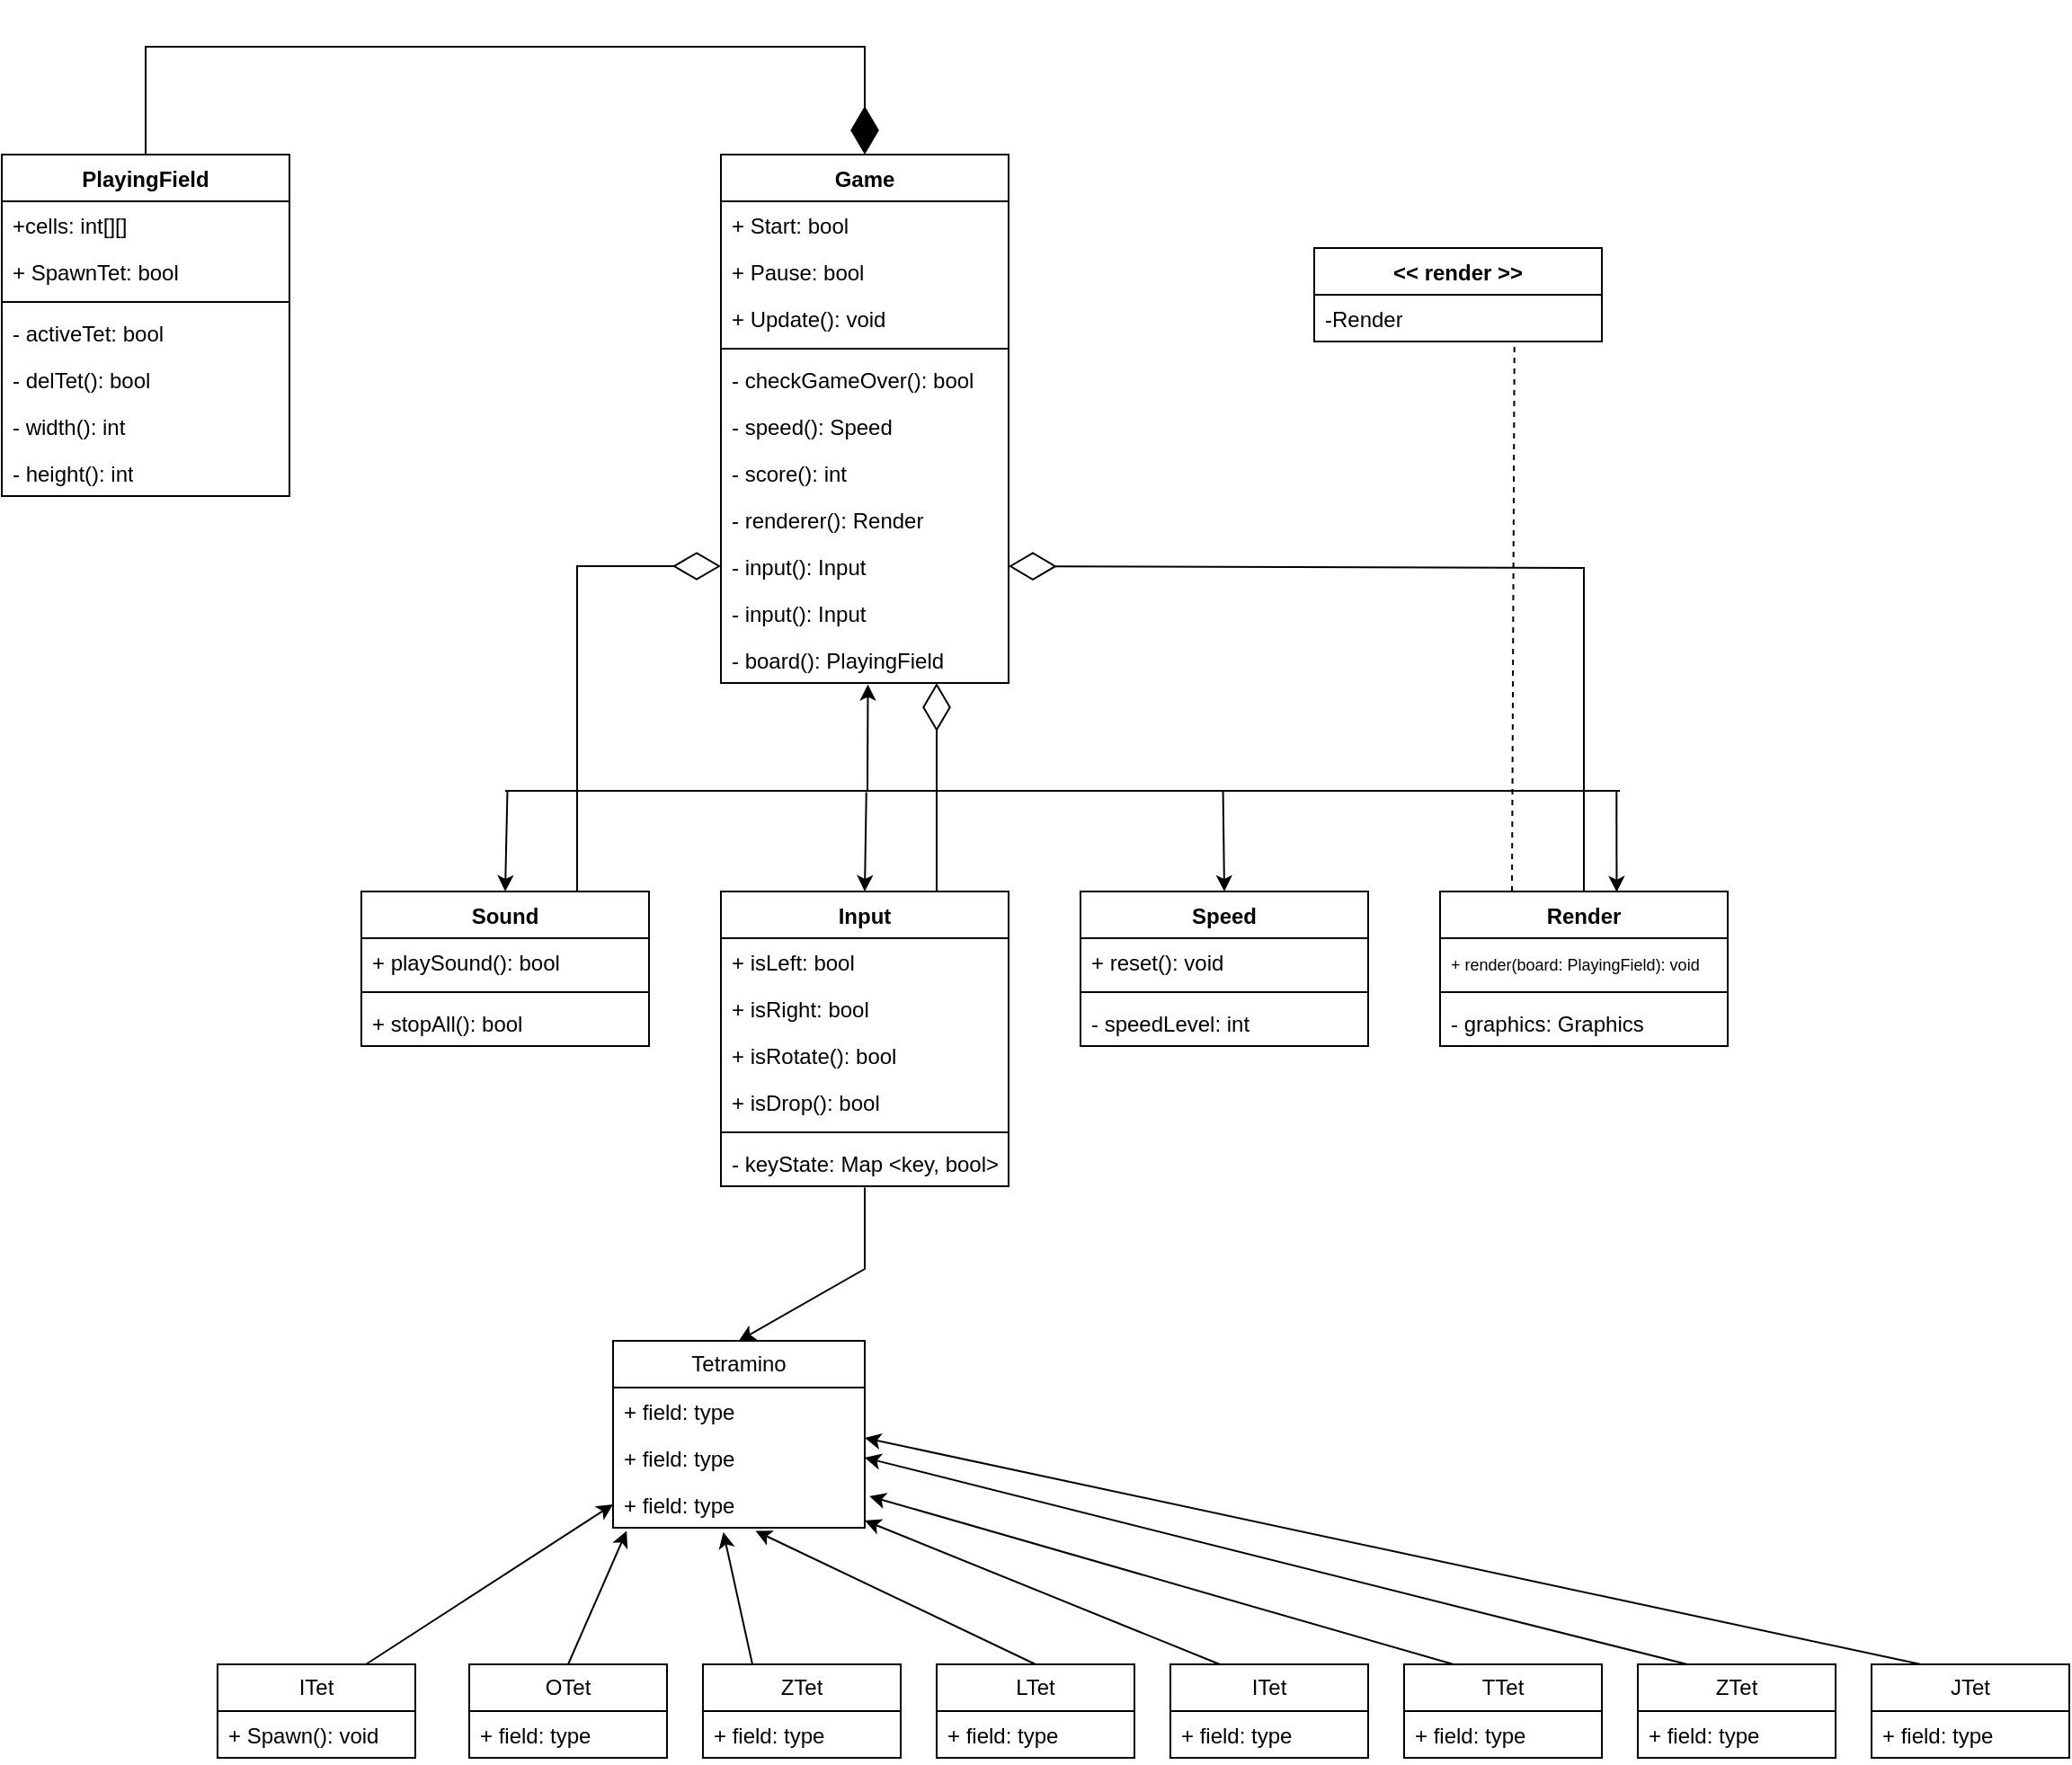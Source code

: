 <mxfile version="28.2.7">
  <diagram name="Страница — 1" id="_U_FUrz2pLbV1M_7XBdH">
    <mxGraphModel dx="1668" dy="2103" grid="1" gridSize="10" guides="1" tooltips="1" connect="1" arrows="1" fold="1" page="1" pageScale="1" pageWidth="827" pageHeight="1169" math="0" shadow="0">
      <root>
        <mxCell id="0" />
        <mxCell id="1" parent="0" />
        <mxCell id="XuUSWHWxdTHPLffls2S5-1" value="PlayingField" style="swimlane;fontStyle=1;align=center;verticalAlign=top;childLayout=stackLayout;horizontal=1;startSize=26;horizontalStack=0;resizeParent=1;resizeParentMax=0;resizeLast=0;collapsible=1;marginBottom=0;whiteSpace=wrap;html=1;" vertex="1" parent="1">
          <mxGeometry x="40" y="20" width="160" height="190" as="geometry" />
        </mxCell>
        <mxCell id="XuUSWHWxdTHPLffls2S5-34" value="+cells: int[][]" style="text;strokeColor=none;fillColor=none;align=left;verticalAlign=top;spacingLeft=4;spacingRight=4;overflow=hidden;rotatable=0;points=[[0,0.5],[1,0.5]];portConstraint=eastwest;whiteSpace=wrap;html=1;" vertex="1" parent="XuUSWHWxdTHPLffls2S5-1">
          <mxGeometry y="26" width="160" height="26" as="geometry" />
        </mxCell>
        <mxCell id="XuUSWHWxdTHPLffls2S5-36" value="+ SpawnTet: bool" style="text;strokeColor=none;fillColor=none;align=left;verticalAlign=top;spacingLeft=4;spacingRight=4;overflow=hidden;rotatable=0;points=[[0,0.5],[1,0.5]];portConstraint=eastwest;whiteSpace=wrap;html=1;" vertex="1" parent="XuUSWHWxdTHPLffls2S5-1">
          <mxGeometry y="52" width="160" height="26" as="geometry" />
        </mxCell>
        <mxCell id="XuUSWHWxdTHPLffls2S5-3" value="" style="line;strokeWidth=1;fillColor=none;align=left;verticalAlign=middle;spacingTop=-1;spacingLeft=3;spacingRight=3;rotatable=0;labelPosition=right;points=[];portConstraint=eastwest;strokeColor=inherit;" vertex="1" parent="XuUSWHWxdTHPLffls2S5-1">
          <mxGeometry y="78" width="160" height="8" as="geometry" />
        </mxCell>
        <mxCell id="XuUSWHWxdTHPLffls2S5-4" value="- activeTet: bool" style="text;strokeColor=none;fillColor=none;align=left;verticalAlign=top;spacingLeft=4;spacingRight=4;overflow=hidden;rotatable=0;points=[[0,0.5],[1,0.5]];portConstraint=eastwest;whiteSpace=wrap;html=1;" vertex="1" parent="XuUSWHWxdTHPLffls2S5-1">
          <mxGeometry y="86" width="160" height="26" as="geometry" />
        </mxCell>
        <mxCell id="XuUSWHWxdTHPLffls2S5-37" value="- delTet(): bool" style="text;strokeColor=none;fillColor=none;align=left;verticalAlign=top;spacingLeft=4;spacingRight=4;overflow=hidden;rotatable=0;points=[[0,0.5],[1,0.5]];portConstraint=eastwest;whiteSpace=wrap;html=1;" vertex="1" parent="XuUSWHWxdTHPLffls2S5-1">
          <mxGeometry y="112" width="160" height="26" as="geometry" />
        </mxCell>
        <mxCell id="XuUSWHWxdTHPLffls2S5-38" value="- width(): int" style="text;strokeColor=none;fillColor=none;align=left;verticalAlign=top;spacingLeft=4;spacingRight=4;overflow=hidden;rotatable=0;points=[[0,0.5],[1,0.5]];portConstraint=eastwest;whiteSpace=wrap;html=1;" vertex="1" parent="XuUSWHWxdTHPLffls2S5-1">
          <mxGeometry y="138" width="160" height="26" as="geometry" />
        </mxCell>
        <mxCell id="XuUSWHWxdTHPLffls2S5-39" value="- height(): int" style="text;strokeColor=none;fillColor=none;align=left;verticalAlign=top;spacingLeft=4;spacingRight=4;overflow=hidden;rotatable=0;points=[[0,0.5],[1,0.5]];portConstraint=eastwest;whiteSpace=wrap;html=1;" vertex="1" parent="XuUSWHWxdTHPLffls2S5-1">
          <mxGeometry y="164" width="160" height="26" as="geometry" />
        </mxCell>
        <mxCell id="XuUSWHWxdTHPLffls2S5-9" value="Game" style="swimlane;fontStyle=1;align=center;verticalAlign=top;childLayout=stackLayout;horizontal=1;startSize=26;horizontalStack=0;resizeParent=1;resizeParentMax=0;resizeLast=0;collapsible=1;marginBottom=0;whiteSpace=wrap;html=1;" vertex="1" parent="1">
          <mxGeometry x="440" y="20" width="160" height="294" as="geometry" />
        </mxCell>
        <mxCell id="XuUSWHWxdTHPLffls2S5-10" value="+ Start: bool" style="text;strokeColor=none;fillColor=none;align=left;verticalAlign=top;spacingLeft=4;spacingRight=4;overflow=hidden;rotatable=0;points=[[0,0.5],[1,0.5]];portConstraint=eastwest;whiteSpace=wrap;html=1;" vertex="1" parent="XuUSWHWxdTHPLffls2S5-9">
          <mxGeometry y="26" width="160" height="26" as="geometry" />
        </mxCell>
        <mxCell id="XuUSWHWxdTHPLffls2S5-40" value="+ Pause: bool" style="text;strokeColor=none;fillColor=none;align=left;verticalAlign=top;spacingLeft=4;spacingRight=4;overflow=hidden;rotatable=0;points=[[0,0.5],[1,0.5]];portConstraint=eastwest;whiteSpace=wrap;html=1;" vertex="1" parent="XuUSWHWxdTHPLffls2S5-9">
          <mxGeometry y="52" width="160" height="26" as="geometry" />
        </mxCell>
        <mxCell id="XuUSWHWxdTHPLffls2S5-41" value="+ Update(): void&amp;nbsp;" style="text;strokeColor=none;fillColor=none;align=left;verticalAlign=top;spacingLeft=4;spacingRight=4;overflow=hidden;rotatable=0;points=[[0,0.5],[1,0.5]];portConstraint=eastwest;whiteSpace=wrap;html=1;" vertex="1" parent="XuUSWHWxdTHPLffls2S5-9">
          <mxGeometry y="78" width="160" height="26" as="geometry" />
        </mxCell>
        <mxCell id="XuUSWHWxdTHPLffls2S5-11" value="" style="line;strokeWidth=1;fillColor=none;align=left;verticalAlign=middle;spacingTop=-1;spacingLeft=3;spacingRight=3;rotatable=0;labelPosition=right;points=[];portConstraint=eastwest;strokeColor=inherit;" vertex="1" parent="XuUSWHWxdTHPLffls2S5-9">
          <mxGeometry y="104" width="160" height="8" as="geometry" />
        </mxCell>
        <mxCell id="XuUSWHWxdTHPLffls2S5-12" value="- checkGameOver(): bool" style="text;strokeColor=none;fillColor=none;align=left;verticalAlign=top;spacingLeft=4;spacingRight=4;overflow=hidden;rotatable=0;points=[[0,0.5],[1,0.5]];portConstraint=eastwest;whiteSpace=wrap;html=1;" vertex="1" parent="XuUSWHWxdTHPLffls2S5-9">
          <mxGeometry y="112" width="160" height="26" as="geometry" />
        </mxCell>
        <mxCell id="XuUSWHWxdTHPLffls2S5-42" value="- speed(): Speed" style="text;strokeColor=none;fillColor=none;align=left;verticalAlign=top;spacingLeft=4;spacingRight=4;overflow=hidden;rotatable=0;points=[[0,0.5],[1,0.5]];portConstraint=eastwest;whiteSpace=wrap;html=1;" vertex="1" parent="XuUSWHWxdTHPLffls2S5-9">
          <mxGeometry y="138" width="160" height="26" as="geometry" />
        </mxCell>
        <mxCell id="XuUSWHWxdTHPLffls2S5-43" value="- score(): int" style="text;strokeColor=none;fillColor=none;align=left;verticalAlign=top;spacingLeft=4;spacingRight=4;overflow=hidden;rotatable=0;points=[[0,0.5],[1,0.5]];portConstraint=eastwest;whiteSpace=wrap;html=1;" vertex="1" parent="XuUSWHWxdTHPLffls2S5-9">
          <mxGeometry y="164" width="160" height="26" as="geometry" />
        </mxCell>
        <mxCell id="XuUSWHWxdTHPLffls2S5-44" value="- renderer(): Render" style="text;strokeColor=none;fillColor=none;align=left;verticalAlign=top;spacingLeft=4;spacingRight=4;overflow=hidden;rotatable=0;points=[[0,0.5],[1,0.5]];portConstraint=eastwest;whiteSpace=wrap;html=1;" vertex="1" parent="XuUSWHWxdTHPLffls2S5-9">
          <mxGeometry y="190" width="160" height="26" as="geometry" />
        </mxCell>
        <mxCell id="XuUSWHWxdTHPLffls2S5-45" value="- input(): Input" style="text;strokeColor=none;fillColor=none;align=left;verticalAlign=top;spacingLeft=4;spacingRight=4;overflow=hidden;rotatable=0;points=[[0,0.5],[1,0.5]];portConstraint=eastwest;whiteSpace=wrap;html=1;" vertex="1" parent="XuUSWHWxdTHPLffls2S5-9">
          <mxGeometry y="216" width="160" height="26" as="geometry" />
        </mxCell>
        <mxCell id="XuUSWHWxdTHPLffls2S5-46" value="- input(): Input" style="text;strokeColor=none;fillColor=none;align=left;verticalAlign=top;spacingLeft=4;spacingRight=4;overflow=hidden;rotatable=0;points=[[0,0.5],[1,0.5]];portConstraint=eastwest;whiteSpace=wrap;html=1;" vertex="1" parent="XuUSWHWxdTHPLffls2S5-9">
          <mxGeometry y="242" width="160" height="26" as="geometry" />
        </mxCell>
        <mxCell id="XuUSWHWxdTHPLffls2S5-47" value="- board(): PlayingField" style="text;strokeColor=none;fillColor=none;align=left;verticalAlign=top;spacingLeft=4;spacingRight=4;overflow=hidden;rotatable=0;points=[[0,0.5],[1,0.5]];portConstraint=eastwest;whiteSpace=wrap;html=1;" vertex="1" parent="XuUSWHWxdTHPLffls2S5-9">
          <mxGeometry y="268" width="160" height="26" as="geometry" />
        </mxCell>
        <mxCell id="XuUSWHWxdTHPLffls2S5-13" value="Sound" style="swimlane;fontStyle=1;align=center;verticalAlign=top;childLayout=stackLayout;horizontal=1;startSize=26;horizontalStack=0;resizeParent=1;resizeParentMax=0;resizeLast=0;collapsible=1;marginBottom=0;whiteSpace=wrap;html=1;" vertex="1" parent="1">
          <mxGeometry x="240" y="430" width="160" height="86" as="geometry" />
        </mxCell>
        <mxCell id="XuUSWHWxdTHPLffls2S5-14" value="+ playSound(): bool" style="text;strokeColor=none;fillColor=none;align=left;verticalAlign=top;spacingLeft=4;spacingRight=4;overflow=hidden;rotatable=0;points=[[0,0.5],[1,0.5]];portConstraint=eastwest;whiteSpace=wrap;html=1;" vertex="1" parent="XuUSWHWxdTHPLffls2S5-13">
          <mxGeometry y="26" width="160" height="26" as="geometry" />
        </mxCell>
        <mxCell id="XuUSWHWxdTHPLffls2S5-15" value="" style="line;strokeWidth=1;fillColor=none;align=left;verticalAlign=middle;spacingTop=-1;spacingLeft=3;spacingRight=3;rotatable=0;labelPosition=right;points=[];portConstraint=eastwest;strokeColor=inherit;" vertex="1" parent="XuUSWHWxdTHPLffls2S5-13">
          <mxGeometry y="52" width="160" height="8" as="geometry" />
        </mxCell>
        <mxCell id="XuUSWHWxdTHPLffls2S5-16" value="+ stopAll(): bool" style="text;strokeColor=none;fillColor=none;align=left;verticalAlign=top;spacingLeft=4;spacingRight=4;overflow=hidden;rotatable=0;points=[[0,0.5],[1,0.5]];portConstraint=eastwest;whiteSpace=wrap;html=1;" vertex="1" parent="XuUSWHWxdTHPLffls2S5-13">
          <mxGeometry y="60" width="160" height="26" as="geometry" />
        </mxCell>
        <mxCell id="XuUSWHWxdTHPLffls2S5-17" value="Input" style="swimlane;fontStyle=1;align=center;verticalAlign=top;childLayout=stackLayout;horizontal=1;startSize=26;horizontalStack=0;resizeParent=1;resizeParentMax=0;resizeLast=0;collapsible=1;marginBottom=0;whiteSpace=wrap;html=1;" vertex="1" parent="1">
          <mxGeometry x="440" y="430" width="160" height="164" as="geometry" />
        </mxCell>
        <mxCell id="XuUSWHWxdTHPLffls2S5-18" value="+ isLeft: bool" style="text;strokeColor=none;fillColor=none;align=left;verticalAlign=top;spacingLeft=4;spacingRight=4;overflow=hidden;rotatable=0;points=[[0,0.5],[1,0.5]];portConstraint=eastwest;whiteSpace=wrap;html=1;" vertex="1" parent="XuUSWHWxdTHPLffls2S5-17">
          <mxGeometry y="26" width="160" height="26" as="geometry" />
        </mxCell>
        <mxCell id="XuUSWHWxdTHPLffls2S5-95" value="+ isRight: bool" style="text;strokeColor=none;fillColor=none;align=left;verticalAlign=top;spacingLeft=4;spacingRight=4;overflow=hidden;rotatable=0;points=[[0,0.5],[1,0.5]];portConstraint=eastwest;whiteSpace=wrap;html=1;" vertex="1" parent="XuUSWHWxdTHPLffls2S5-17">
          <mxGeometry y="52" width="160" height="26" as="geometry" />
        </mxCell>
        <mxCell id="XuUSWHWxdTHPLffls2S5-94" value="+ isRotate(): bool" style="text;strokeColor=none;fillColor=none;align=left;verticalAlign=top;spacingLeft=4;spacingRight=4;overflow=hidden;rotatable=0;points=[[0,0.5],[1,0.5]];portConstraint=eastwest;whiteSpace=wrap;html=1;" vertex="1" parent="XuUSWHWxdTHPLffls2S5-17">
          <mxGeometry y="78" width="160" height="26" as="geometry" />
        </mxCell>
        <mxCell id="XuUSWHWxdTHPLffls2S5-93" value="+ isDrop(): bool" style="text;strokeColor=none;fillColor=none;align=left;verticalAlign=top;spacingLeft=4;spacingRight=4;overflow=hidden;rotatable=0;points=[[0,0.5],[1,0.5]];portConstraint=eastwest;whiteSpace=wrap;html=1;" vertex="1" parent="XuUSWHWxdTHPLffls2S5-17">
          <mxGeometry y="104" width="160" height="26" as="geometry" />
        </mxCell>
        <mxCell id="XuUSWHWxdTHPLffls2S5-19" value="" style="line;strokeWidth=1;fillColor=none;align=left;verticalAlign=middle;spacingTop=-1;spacingLeft=3;spacingRight=3;rotatable=0;labelPosition=right;points=[];portConstraint=eastwest;strokeColor=inherit;" vertex="1" parent="XuUSWHWxdTHPLffls2S5-17">
          <mxGeometry y="130" width="160" height="8" as="geometry" />
        </mxCell>
        <mxCell id="XuUSWHWxdTHPLffls2S5-20" value="- keyState: Map &amp;lt;key, bool&amp;gt;" style="text;strokeColor=none;fillColor=none;align=left;verticalAlign=top;spacingLeft=4;spacingRight=4;overflow=hidden;rotatable=0;points=[[0,0.5],[1,0.5]];portConstraint=eastwest;whiteSpace=wrap;html=1;" vertex="1" parent="XuUSWHWxdTHPLffls2S5-17">
          <mxGeometry y="138" width="160" height="26" as="geometry" />
        </mxCell>
        <mxCell id="XuUSWHWxdTHPLffls2S5-21" value="Speed" style="swimlane;fontStyle=1;align=center;verticalAlign=top;childLayout=stackLayout;horizontal=1;startSize=26;horizontalStack=0;resizeParent=1;resizeParentMax=0;resizeLast=0;collapsible=1;marginBottom=0;whiteSpace=wrap;html=1;" vertex="1" parent="1">
          <mxGeometry x="640" y="430" width="160" height="86" as="geometry" />
        </mxCell>
        <mxCell id="XuUSWHWxdTHPLffls2S5-22" value="+ reset(): void" style="text;strokeColor=none;fillColor=none;align=left;verticalAlign=top;spacingLeft=4;spacingRight=4;overflow=hidden;rotatable=0;points=[[0,0.5],[1,0.5]];portConstraint=eastwest;whiteSpace=wrap;html=1;" vertex="1" parent="XuUSWHWxdTHPLffls2S5-21">
          <mxGeometry y="26" width="160" height="26" as="geometry" />
        </mxCell>
        <mxCell id="XuUSWHWxdTHPLffls2S5-23" value="" style="line;strokeWidth=1;fillColor=none;align=left;verticalAlign=middle;spacingTop=-1;spacingLeft=3;spacingRight=3;rotatable=0;labelPosition=right;points=[];portConstraint=eastwest;strokeColor=inherit;" vertex="1" parent="XuUSWHWxdTHPLffls2S5-21">
          <mxGeometry y="52" width="160" height="8" as="geometry" />
        </mxCell>
        <mxCell id="XuUSWHWxdTHPLffls2S5-24" value="- speedLevel: int" style="text;strokeColor=none;fillColor=none;align=left;verticalAlign=top;spacingLeft=4;spacingRight=4;overflow=hidden;rotatable=0;points=[[0,0.5],[1,0.5]];portConstraint=eastwest;whiteSpace=wrap;html=1;" vertex="1" parent="XuUSWHWxdTHPLffls2S5-21">
          <mxGeometry y="60" width="160" height="26" as="geometry" />
        </mxCell>
        <mxCell id="XuUSWHWxdTHPLffls2S5-25" value="Render" style="swimlane;fontStyle=1;align=center;verticalAlign=top;childLayout=stackLayout;horizontal=1;startSize=26;horizontalStack=0;resizeParent=1;resizeParentMax=0;resizeLast=0;collapsible=1;marginBottom=0;whiteSpace=wrap;html=1;" vertex="1" parent="1">
          <mxGeometry x="840" y="430" width="160" height="86" as="geometry" />
        </mxCell>
        <mxCell id="XuUSWHWxdTHPLffls2S5-26" value="&lt;font style=&quot;font-size: 9px;&quot;&gt;+ render(board: PlayingField): void&lt;/font&gt;" style="text;strokeColor=none;fillColor=none;align=left;verticalAlign=top;spacingLeft=4;spacingRight=4;overflow=hidden;rotatable=0;points=[[0,0.5],[1,0.5]];portConstraint=eastwest;whiteSpace=wrap;html=1;" vertex="1" parent="XuUSWHWxdTHPLffls2S5-25">
          <mxGeometry y="26" width="160" height="26" as="geometry" />
        </mxCell>
        <mxCell id="XuUSWHWxdTHPLffls2S5-27" value="" style="line;strokeWidth=1;fillColor=none;align=left;verticalAlign=middle;spacingTop=-1;spacingLeft=3;spacingRight=3;rotatable=0;labelPosition=right;points=[];portConstraint=eastwest;strokeColor=inherit;" vertex="1" parent="XuUSWHWxdTHPLffls2S5-25">
          <mxGeometry y="52" width="160" height="8" as="geometry" />
        </mxCell>
        <mxCell id="XuUSWHWxdTHPLffls2S5-28" value="- graphics: Graphics" style="text;strokeColor=none;fillColor=none;align=left;verticalAlign=top;spacingLeft=4;spacingRight=4;overflow=hidden;rotatable=0;points=[[0,0.5],[1,0.5]];portConstraint=eastwest;whiteSpace=wrap;html=1;" vertex="1" parent="XuUSWHWxdTHPLffls2S5-25">
          <mxGeometry y="60" width="160" height="26" as="geometry" />
        </mxCell>
        <mxCell id="XuUSWHWxdTHPLffls2S5-48" value="" style="line;strokeWidth=1;fillColor=none;align=left;verticalAlign=middle;spacingTop=-1;spacingLeft=3;spacingRight=3;rotatable=0;labelPosition=right;points=[];portConstraint=eastwest;strokeColor=inherit;" vertex="1" parent="1">
          <mxGeometry x="320" y="370" width="620" height="8" as="geometry" />
        </mxCell>
        <mxCell id="XuUSWHWxdTHPLffls2S5-54" value="" style="endArrow=classic;html=1;rounded=0;entryX=0.5;entryY=0;entryDx=0;entryDy=0;exitX=0.002;exitY=0.5;exitDx=0;exitDy=0;exitPerimeter=0;" edge="1" parent="1" source="XuUSWHWxdTHPLffls2S5-48" target="XuUSWHWxdTHPLffls2S5-13">
          <mxGeometry width="50" height="50" relative="1" as="geometry">
            <mxPoint x="260" y="410" as="sourcePoint" />
            <mxPoint x="310" y="360" as="targetPoint" />
          </mxGeometry>
        </mxCell>
        <mxCell id="XuUSWHWxdTHPLffls2S5-55" value="" style="endArrow=classic;html=1;rounded=0;exitX=0.324;exitY=0.6;exitDx=0;exitDy=0;exitPerimeter=0;entryX=0.5;entryY=0;entryDx=0;entryDy=0;" edge="1" parent="1" source="XuUSWHWxdTHPLffls2S5-48" target="XuUSWHWxdTHPLffls2S5-17">
          <mxGeometry width="50" height="50" relative="1" as="geometry">
            <mxPoint x="260" y="410" as="sourcePoint" />
            <mxPoint x="310" y="360" as="targetPoint" />
          </mxGeometry>
        </mxCell>
        <mxCell id="XuUSWHWxdTHPLffls2S5-56" value="" style="endArrow=classic;html=1;rounded=0;exitX=0.644;exitY=0.5;exitDx=0;exitDy=0;exitPerimeter=0;entryX=0.5;entryY=0;entryDx=0;entryDy=0;" edge="1" parent="1" source="XuUSWHWxdTHPLffls2S5-48" target="XuUSWHWxdTHPLffls2S5-21">
          <mxGeometry width="50" height="50" relative="1" as="geometry">
            <mxPoint x="560" y="410" as="sourcePoint" />
            <mxPoint x="610" y="360" as="targetPoint" />
          </mxGeometry>
        </mxCell>
        <mxCell id="XuUSWHWxdTHPLffls2S5-57" value="" style="endArrow=classic;html=1;rounded=0;exitX=0.997;exitY=0.45;exitDx=0;exitDy=0;exitPerimeter=0;entryX=0.614;entryY=0.005;entryDx=0;entryDy=0;entryPerimeter=0;" edge="1" parent="1" source="XuUSWHWxdTHPLffls2S5-48" target="XuUSWHWxdTHPLffls2S5-25">
          <mxGeometry width="50" height="50" relative="1" as="geometry">
            <mxPoint x="870" y="410" as="sourcePoint" />
            <mxPoint x="920" y="360" as="targetPoint" />
          </mxGeometry>
        </mxCell>
        <mxCell id="XuUSWHWxdTHPLffls2S5-58" value="" style="endArrow=classic;html=1;rounded=0;exitX=0.325;exitY=0.5;exitDx=0;exitDy=0;exitPerimeter=0;entryX=0.511;entryY=1.031;entryDx=0;entryDy=0;entryPerimeter=0;" edge="1" parent="1" source="XuUSWHWxdTHPLffls2S5-48" target="XuUSWHWxdTHPLffls2S5-47">
          <mxGeometry width="50" height="50" relative="1" as="geometry">
            <mxPoint x="510" y="410" as="sourcePoint" />
            <mxPoint x="560" y="360" as="targetPoint" />
          </mxGeometry>
        </mxCell>
        <mxCell id="XuUSWHWxdTHPLffls2S5-72" value="ITet" style="swimlane;fontStyle=0;childLayout=stackLayout;horizontal=1;startSize=26;fillColor=none;horizontalStack=0;resizeParent=1;resizeParentMax=0;resizeLast=0;collapsible=1;marginBottom=0;whiteSpace=wrap;html=1;" vertex="1" parent="1">
          <mxGeometry x="160" y="860" width="110" height="52" as="geometry" />
        </mxCell>
        <mxCell id="XuUSWHWxdTHPLffls2S5-73" value="+ Spawn(): void" style="text;strokeColor=none;fillColor=none;align=left;verticalAlign=top;spacingLeft=4;spacingRight=4;overflow=hidden;rotatable=0;points=[[0,0.5],[1,0.5]];portConstraint=eastwest;whiteSpace=wrap;html=1;" vertex="1" parent="XuUSWHWxdTHPLffls2S5-72">
          <mxGeometry y="26" width="110" height="26" as="geometry" />
        </mxCell>
        <mxCell id="XuUSWHWxdTHPLffls2S5-74" value="OTet" style="swimlane;fontStyle=0;childLayout=stackLayout;horizontal=1;startSize=26;fillColor=none;horizontalStack=0;resizeParent=1;resizeParentMax=0;resizeLast=0;collapsible=1;marginBottom=0;whiteSpace=wrap;html=1;" vertex="1" parent="1">
          <mxGeometry x="300" y="860" width="110" height="52" as="geometry" />
        </mxCell>
        <mxCell id="XuUSWHWxdTHPLffls2S5-75" value="+ field: type" style="text;strokeColor=none;fillColor=none;align=left;verticalAlign=top;spacingLeft=4;spacingRight=4;overflow=hidden;rotatable=0;points=[[0,0.5],[1,0.5]];portConstraint=eastwest;whiteSpace=wrap;html=1;" vertex="1" parent="XuUSWHWxdTHPLffls2S5-74">
          <mxGeometry y="26" width="110" height="26" as="geometry" />
        </mxCell>
        <mxCell id="XuUSWHWxdTHPLffls2S5-76" value="ZTet" style="swimlane;fontStyle=0;childLayout=stackLayout;horizontal=1;startSize=26;fillColor=none;horizontalStack=0;resizeParent=1;resizeParentMax=0;resizeLast=0;collapsible=1;marginBottom=0;whiteSpace=wrap;html=1;" vertex="1" parent="1">
          <mxGeometry x="430" y="860" width="110" height="52" as="geometry" />
        </mxCell>
        <mxCell id="XuUSWHWxdTHPLffls2S5-77" value="+ field: type" style="text;strokeColor=none;fillColor=none;align=left;verticalAlign=top;spacingLeft=4;spacingRight=4;overflow=hidden;rotatable=0;points=[[0,0.5],[1,0.5]];portConstraint=eastwest;whiteSpace=wrap;html=1;" vertex="1" parent="XuUSWHWxdTHPLffls2S5-76">
          <mxGeometry y="26" width="110" height="26" as="geometry" />
        </mxCell>
        <mxCell id="XuUSWHWxdTHPLffls2S5-78" value="LTet" style="swimlane;fontStyle=0;childLayout=stackLayout;horizontal=1;startSize=26;fillColor=none;horizontalStack=0;resizeParent=1;resizeParentMax=0;resizeLast=0;collapsible=1;marginBottom=0;whiteSpace=wrap;html=1;" vertex="1" parent="1">
          <mxGeometry x="560" y="860" width="110" height="52" as="geometry" />
        </mxCell>
        <mxCell id="XuUSWHWxdTHPLffls2S5-79" value="+ field: type" style="text;strokeColor=none;fillColor=none;align=left;verticalAlign=top;spacingLeft=4;spacingRight=4;overflow=hidden;rotatable=0;points=[[0,0.5],[1,0.5]];portConstraint=eastwest;whiteSpace=wrap;html=1;" vertex="1" parent="XuUSWHWxdTHPLffls2S5-78">
          <mxGeometry y="26" width="110" height="26" as="geometry" />
        </mxCell>
        <mxCell id="XuUSWHWxdTHPLffls2S5-80" value="ITet" style="swimlane;fontStyle=0;childLayout=stackLayout;horizontal=1;startSize=26;fillColor=none;horizontalStack=0;resizeParent=1;resizeParentMax=0;resizeLast=0;collapsible=1;marginBottom=0;whiteSpace=wrap;html=1;" vertex="1" parent="1">
          <mxGeometry x="690" y="860" width="110" height="52" as="geometry" />
        </mxCell>
        <mxCell id="XuUSWHWxdTHPLffls2S5-81" value="+ field: type" style="text;strokeColor=none;fillColor=none;align=left;verticalAlign=top;spacingLeft=4;spacingRight=4;overflow=hidden;rotatable=0;points=[[0,0.5],[1,0.5]];portConstraint=eastwest;whiteSpace=wrap;html=1;" vertex="1" parent="XuUSWHWxdTHPLffls2S5-80">
          <mxGeometry y="26" width="110" height="26" as="geometry" />
        </mxCell>
        <mxCell id="XuUSWHWxdTHPLffls2S5-82" value="TTet" style="swimlane;fontStyle=0;childLayout=stackLayout;horizontal=1;startSize=26;fillColor=none;horizontalStack=0;resizeParent=1;resizeParentMax=0;resizeLast=0;collapsible=1;marginBottom=0;whiteSpace=wrap;html=1;" vertex="1" parent="1">
          <mxGeometry x="820" y="860" width="110" height="52" as="geometry" />
        </mxCell>
        <mxCell id="XuUSWHWxdTHPLffls2S5-83" value="+ field: type" style="text;strokeColor=none;fillColor=none;align=left;verticalAlign=top;spacingLeft=4;spacingRight=4;overflow=hidden;rotatable=0;points=[[0,0.5],[1,0.5]];portConstraint=eastwest;whiteSpace=wrap;html=1;" vertex="1" parent="XuUSWHWxdTHPLffls2S5-82">
          <mxGeometry y="26" width="110" height="26" as="geometry" />
        </mxCell>
        <mxCell id="XuUSWHWxdTHPLffls2S5-84" value="ZTet" style="swimlane;fontStyle=0;childLayout=stackLayout;horizontal=1;startSize=26;fillColor=none;horizontalStack=0;resizeParent=1;resizeParentMax=0;resizeLast=0;collapsible=1;marginBottom=0;whiteSpace=wrap;html=1;" vertex="1" parent="1">
          <mxGeometry x="950" y="860" width="110" height="52" as="geometry" />
        </mxCell>
        <mxCell id="XuUSWHWxdTHPLffls2S5-85" value="+ field: type" style="text;strokeColor=none;fillColor=none;align=left;verticalAlign=top;spacingLeft=4;spacingRight=4;overflow=hidden;rotatable=0;points=[[0,0.5],[1,0.5]];portConstraint=eastwest;whiteSpace=wrap;html=1;" vertex="1" parent="XuUSWHWxdTHPLffls2S5-84">
          <mxGeometry y="26" width="110" height="26" as="geometry" />
        </mxCell>
        <mxCell id="XuUSWHWxdTHPLffls2S5-86" value="JTet" style="swimlane;fontStyle=0;childLayout=stackLayout;horizontal=1;startSize=26;fillColor=none;horizontalStack=0;resizeParent=1;resizeParentMax=0;resizeLast=0;collapsible=1;marginBottom=0;whiteSpace=wrap;html=1;" vertex="1" parent="1">
          <mxGeometry x="1080" y="860" width="110" height="52" as="geometry" />
        </mxCell>
        <mxCell id="XuUSWHWxdTHPLffls2S5-87" value="+ field: type" style="text;strokeColor=none;fillColor=none;align=left;verticalAlign=top;spacingLeft=4;spacingRight=4;overflow=hidden;rotatable=0;points=[[0,0.5],[1,0.5]];portConstraint=eastwest;whiteSpace=wrap;html=1;" vertex="1" parent="XuUSWHWxdTHPLffls2S5-86">
          <mxGeometry y="26" width="110" height="26" as="geometry" />
        </mxCell>
        <mxCell id="XuUSWHWxdTHPLffls2S5-88" value="Tetramino" style="swimlane;fontStyle=0;childLayout=stackLayout;horizontal=1;startSize=26;fillColor=none;horizontalStack=0;resizeParent=1;resizeParentMax=0;resizeLast=0;collapsible=1;marginBottom=0;whiteSpace=wrap;html=1;" vertex="1" parent="1">
          <mxGeometry x="380" y="680" width="140" height="104" as="geometry" />
        </mxCell>
        <mxCell id="XuUSWHWxdTHPLffls2S5-89" value="+ field: type" style="text;strokeColor=none;fillColor=none;align=left;verticalAlign=top;spacingLeft=4;spacingRight=4;overflow=hidden;rotatable=0;points=[[0,0.5],[1,0.5]];portConstraint=eastwest;whiteSpace=wrap;html=1;" vertex="1" parent="XuUSWHWxdTHPLffls2S5-88">
          <mxGeometry y="26" width="140" height="26" as="geometry" />
        </mxCell>
        <mxCell id="XuUSWHWxdTHPLffls2S5-90" value="+ field: type" style="text;strokeColor=none;fillColor=none;align=left;verticalAlign=top;spacingLeft=4;spacingRight=4;overflow=hidden;rotatable=0;points=[[0,0.5],[1,0.5]];portConstraint=eastwest;whiteSpace=wrap;html=1;" vertex="1" parent="XuUSWHWxdTHPLffls2S5-88">
          <mxGeometry y="52" width="140" height="26" as="geometry" />
        </mxCell>
        <mxCell id="XuUSWHWxdTHPLffls2S5-91" value="+ field: type" style="text;strokeColor=none;fillColor=none;align=left;verticalAlign=top;spacingLeft=4;spacingRight=4;overflow=hidden;rotatable=0;points=[[0,0.5],[1,0.5]];portConstraint=eastwest;whiteSpace=wrap;html=1;" vertex="1" parent="XuUSWHWxdTHPLffls2S5-88">
          <mxGeometry y="78" width="140" height="26" as="geometry" />
        </mxCell>
        <mxCell id="XuUSWHWxdTHPLffls2S5-101" value="&amp;lt;&amp;lt; render &amp;gt;&amp;gt;" style="swimlane;fontStyle=1;align=center;verticalAlign=top;childLayout=stackLayout;horizontal=1;startSize=26;horizontalStack=0;resizeParent=1;resizeParentMax=0;resizeLast=0;collapsible=1;marginBottom=0;whiteSpace=wrap;html=1;" vertex="1" parent="1">
          <mxGeometry x="770" y="72" width="160" height="52" as="geometry" />
        </mxCell>
        <mxCell id="XuUSWHWxdTHPLffls2S5-104" value="-Render" style="text;strokeColor=none;fillColor=none;align=left;verticalAlign=top;spacingLeft=4;spacingRight=4;overflow=hidden;rotatable=0;points=[[0,0.5],[1,0.5]];portConstraint=eastwest;whiteSpace=wrap;html=1;" vertex="1" parent="XuUSWHWxdTHPLffls2S5-101">
          <mxGeometry y="26" width="160" height="26" as="geometry" />
        </mxCell>
        <mxCell id="XuUSWHWxdTHPLffls2S5-106" value="" style="endArrow=diamondThin;endFill=1;endSize=24;html=1;rounded=0;exitX=0.5;exitY=0;exitDx=0;exitDy=0;entryX=0.5;entryY=0;entryDx=0;entryDy=0;" edge="1" parent="1" source="XuUSWHWxdTHPLffls2S5-1" target="XuUSWHWxdTHPLffls2S5-9">
          <mxGeometry width="160" relative="1" as="geometry">
            <mxPoint x="410" y="150" as="sourcePoint" />
            <mxPoint x="570" y="150" as="targetPoint" />
            <Array as="points">
              <mxPoint x="120" y="-40" />
              <mxPoint x="320" y="-40" />
              <mxPoint x="520" y="-40" />
            </Array>
          </mxGeometry>
        </mxCell>
        <mxCell id="XuUSWHWxdTHPLffls2S5-107" value="" style="endArrow=diamondThin;endFill=0;endSize=24;html=1;rounded=0;exitX=0.5;exitY=0;exitDx=0;exitDy=0;entryX=1;entryY=0.5;entryDx=0;entryDy=0;" edge="1" parent="1" source="XuUSWHWxdTHPLffls2S5-25" target="XuUSWHWxdTHPLffls2S5-45">
          <mxGeometry width="160" relative="1" as="geometry">
            <mxPoint x="410" y="360" as="sourcePoint" />
            <mxPoint x="570" y="360" as="targetPoint" />
            <Array as="points">
              <mxPoint x="920" y="250" />
            </Array>
          </mxGeometry>
        </mxCell>
        <mxCell id="XuUSWHWxdTHPLffls2S5-108" value="" style="endArrow=diamondThin;endFill=0;endSize=24;html=1;rounded=0;exitX=0.75;exitY=0;exitDx=0;exitDy=0;entryX=0.75;entryY=1;entryDx=0;entryDy=0;" edge="1" parent="1" source="XuUSWHWxdTHPLffls2S5-17" target="XuUSWHWxdTHPLffls2S5-9">
          <mxGeometry width="160" relative="1" as="geometry">
            <mxPoint x="410" y="290" as="sourcePoint" />
            <mxPoint x="570" y="290" as="targetPoint" />
          </mxGeometry>
        </mxCell>
        <mxCell id="XuUSWHWxdTHPLffls2S5-109" value="" style="endArrow=diamondThin;endFill=0;endSize=24;html=1;rounded=0;exitX=0.75;exitY=0;exitDx=0;exitDy=0;entryX=0;entryY=0.5;entryDx=0;entryDy=0;" edge="1" parent="1" source="XuUSWHWxdTHPLffls2S5-13" target="XuUSWHWxdTHPLffls2S5-45">
          <mxGeometry width="160" relative="1" as="geometry">
            <mxPoint x="410" y="290" as="sourcePoint" />
            <mxPoint x="570" y="290" as="targetPoint" />
            <Array as="points">
              <mxPoint x="360" y="249" />
            </Array>
          </mxGeometry>
        </mxCell>
        <mxCell id="XuUSWHWxdTHPLffls2S5-110" value="" style="endArrow=none;dashed=1;html=1;rounded=0;exitX=0.25;exitY=0;exitDx=0;exitDy=0;entryX=0.696;entryY=1.094;entryDx=0;entryDy=0;entryPerimeter=0;" edge="1" parent="1" source="XuUSWHWxdTHPLffls2S5-25" target="XuUSWHWxdTHPLffls2S5-104">
          <mxGeometry width="50" height="50" relative="1" as="geometry">
            <mxPoint x="620" y="320" as="sourcePoint" />
            <mxPoint x="670" y="270" as="targetPoint" />
          </mxGeometry>
        </mxCell>
        <mxCell id="XuUSWHWxdTHPLffls2S5-111" value="" style="endArrow=classic;html=1;rounded=0;exitX=0.5;exitY=1.028;exitDx=0;exitDy=0;exitPerimeter=0;entryX=0.5;entryY=0;entryDx=0;entryDy=0;" edge="1" parent="1" source="XuUSWHWxdTHPLffls2S5-20" target="XuUSWHWxdTHPLffls2S5-88">
          <mxGeometry width="50" height="50" relative="1" as="geometry">
            <mxPoint x="620" y="590" as="sourcePoint" />
            <mxPoint x="670" y="540" as="targetPoint" />
            <Array as="points">
              <mxPoint x="520" y="640" />
            </Array>
          </mxGeometry>
        </mxCell>
        <mxCell id="XuUSWHWxdTHPLffls2S5-112" value="" style="endArrow=classic;html=1;rounded=0;exitX=0.75;exitY=0;exitDx=0;exitDy=0;entryX=0;entryY=0.5;entryDx=0;entryDy=0;" edge="1" parent="1" source="XuUSWHWxdTHPLffls2S5-72" target="XuUSWHWxdTHPLffls2S5-91">
          <mxGeometry width="50" height="50" relative="1" as="geometry">
            <mxPoint x="620" y="870" as="sourcePoint" />
            <mxPoint x="670" y="820" as="targetPoint" />
          </mxGeometry>
        </mxCell>
        <mxCell id="XuUSWHWxdTHPLffls2S5-113" value="" style="endArrow=classic;html=1;rounded=0;exitX=0.5;exitY=0;exitDx=0;exitDy=0;entryX=0.054;entryY=1.068;entryDx=0;entryDy=0;entryPerimeter=0;" edge="1" parent="1" source="XuUSWHWxdTHPLffls2S5-74" target="XuUSWHWxdTHPLffls2S5-91">
          <mxGeometry width="50" height="50" relative="1" as="geometry">
            <mxPoint x="620" y="870" as="sourcePoint" />
            <mxPoint x="670" y="820" as="targetPoint" />
          </mxGeometry>
        </mxCell>
        <mxCell id="XuUSWHWxdTHPLffls2S5-114" value="" style="endArrow=classic;html=1;rounded=0;exitX=0.25;exitY=0;exitDx=0;exitDy=0;entryX=0.438;entryY=1.094;entryDx=0;entryDy=0;entryPerimeter=0;" edge="1" parent="1" source="XuUSWHWxdTHPLffls2S5-76" target="XuUSWHWxdTHPLffls2S5-91">
          <mxGeometry width="50" height="50" relative="1" as="geometry">
            <mxPoint x="530" y="870" as="sourcePoint" />
            <mxPoint x="580" y="820" as="targetPoint" />
          </mxGeometry>
        </mxCell>
        <mxCell id="XuUSWHWxdTHPLffls2S5-115" value="" style="endArrow=classic;html=1;rounded=0;exitX=0.5;exitY=0;exitDx=0;exitDy=0;entryX=0.566;entryY=1.068;entryDx=0;entryDy=0;entryPerimeter=0;" edge="1" parent="1" source="XuUSWHWxdTHPLffls2S5-78" target="XuUSWHWxdTHPLffls2S5-91">
          <mxGeometry width="50" height="50" relative="1" as="geometry">
            <mxPoint x="600" y="880" as="sourcePoint" />
            <mxPoint x="650" y="830" as="targetPoint" />
          </mxGeometry>
        </mxCell>
        <mxCell id="XuUSWHWxdTHPLffls2S5-116" value="" style="endArrow=classic;html=1;rounded=0;exitX=0.25;exitY=0;exitDx=0;exitDy=0;" edge="1" parent="1" source="XuUSWHWxdTHPLffls2S5-80">
          <mxGeometry width="50" height="50" relative="1" as="geometry">
            <mxPoint x="470" y="830" as="sourcePoint" />
            <mxPoint x="520" y="780" as="targetPoint" />
          </mxGeometry>
        </mxCell>
        <mxCell id="XuUSWHWxdTHPLffls2S5-117" value="" style="endArrow=classic;html=1;rounded=0;exitX=0.25;exitY=0;exitDx=0;exitDy=0;entryX=1.019;entryY=0.325;entryDx=0;entryDy=0;entryPerimeter=0;" edge="1" parent="1" source="XuUSWHWxdTHPLffls2S5-82" target="XuUSWHWxdTHPLffls2S5-91">
          <mxGeometry width="50" height="50" relative="1" as="geometry">
            <mxPoint x="790" y="830" as="sourcePoint" />
            <mxPoint x="840" y="780" as="targetPoint" />
          </mxGeometry>
        </mxCell>
        <mxCell id="XuUSWHWxdTHPLffls2S5-118" value="" style="endArrow=classic;html=1;rounded=0;entryX=1;entryY=0.5;entryDx=0;entryDy=0;exitX=0.25;exitY=0;exitDx=0;exitDy=0;" edge="1" parent="1" source="XuUSWHWxdTHPLffls2S5-84" target="XuUSWHWxdTHPLffls2S5-90">
          <mxGeometry width="50" height="50" relative="1" as="geometry">
            <mxPoint x="520" y="790" as="sourcePoint" />
            <mxPoint x="570" y="740" as="targetPoint" />
          </mxGeometry>
        </mxCell>
        <mxCell id="XuUSWHWxdTHPLffls2S5-119" value="" style="endArrow=classic;html=1;rounded=0;exitX=0.25;exitY=0;exitDx=0;exitDy=0;entryX=1;entryY=0.078;entryDx=0;entryDy=0;entryPerimeter=0;" edge="1" parent="1" source="XuUSWHWxdTHPLffls2S5-86" target="XuUSWHWxdTHPLffls2S5-90">
          <mxGeometry width="50" height="50" relative="1" as="geometry">
            <mxPoint x="910" y="820" as="sourcePoint" />
            <mxPoint x="960" y="770" as="targetPoint" />
          </mxGeometry>
        </mxCell>
      </root>
    </mxGraphModel>
  </diagram>
</mxfile>
